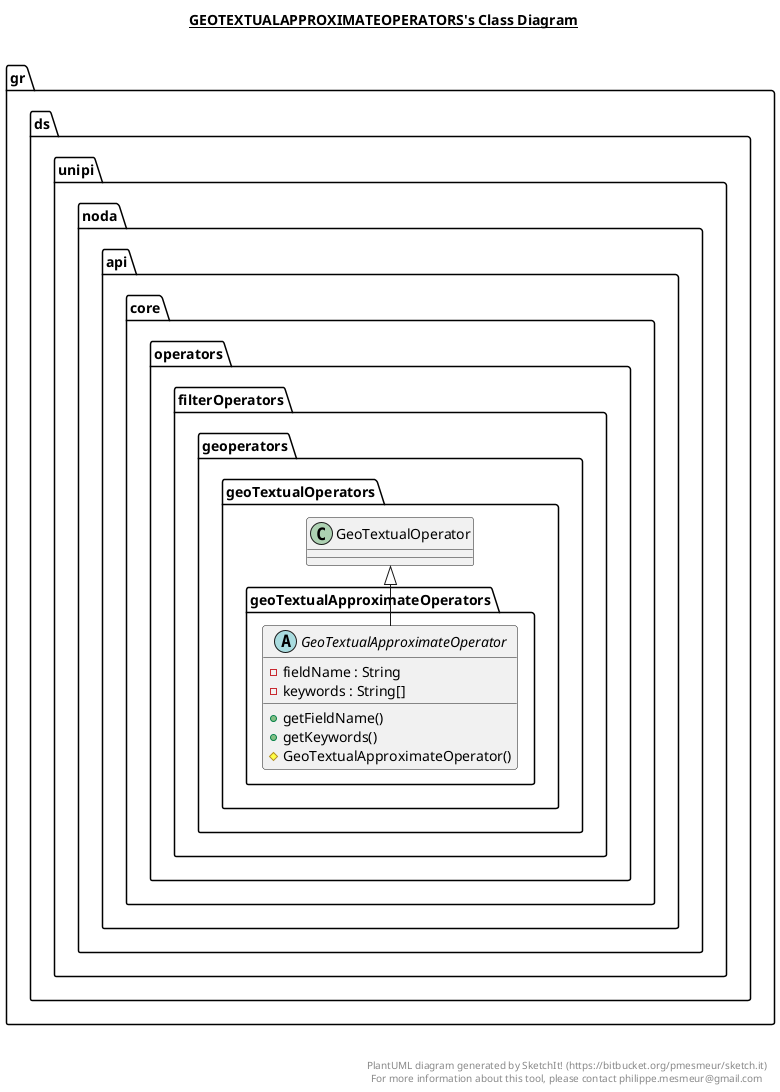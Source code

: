 @startuml

title __GEOTEXTUALAPPROXIMATEOPERATORS's Class Diagram__\n

  namespace gr.ds.unipi.noda.api.core.operators {
    namespace filterOperators {
      namespace geoperators {
        namespace geoTextualOperators {
          namespace geoTextualApproximateOperators {
            abstract class gr.ds.unipi.noda.api.core.operators.filterOperators.geoperators.geoTextualOperators.geoTextualApproximateOperators.GeoTextualApproximateOperator {
                - fieldName : String
                - keywords : String[]
                + getFieldName()
                + getKeywords()
                # GeoTextualApproximateOperator()
            }
          }
        }
      }
    }
  }
  

  gr.ds.unipi.noda.api.core.operators.filterOperators.geoperators.geoTextualOperators.geoTextualApproximateOperators.GeoTextualApproximateOperator -up-|> gr.ds.unipi.noda.api.core.operators.filterOperators.geoperators.geoTextualOperators.GeoTextualOperator


right footer


PlantUML diagram generated by SketchIt! (https://bitbucket.org/pmesmeur/sketch.it)
For more information about this tool, please contact philippe.mesmeur@gmail.com
endfooter

@enduml
